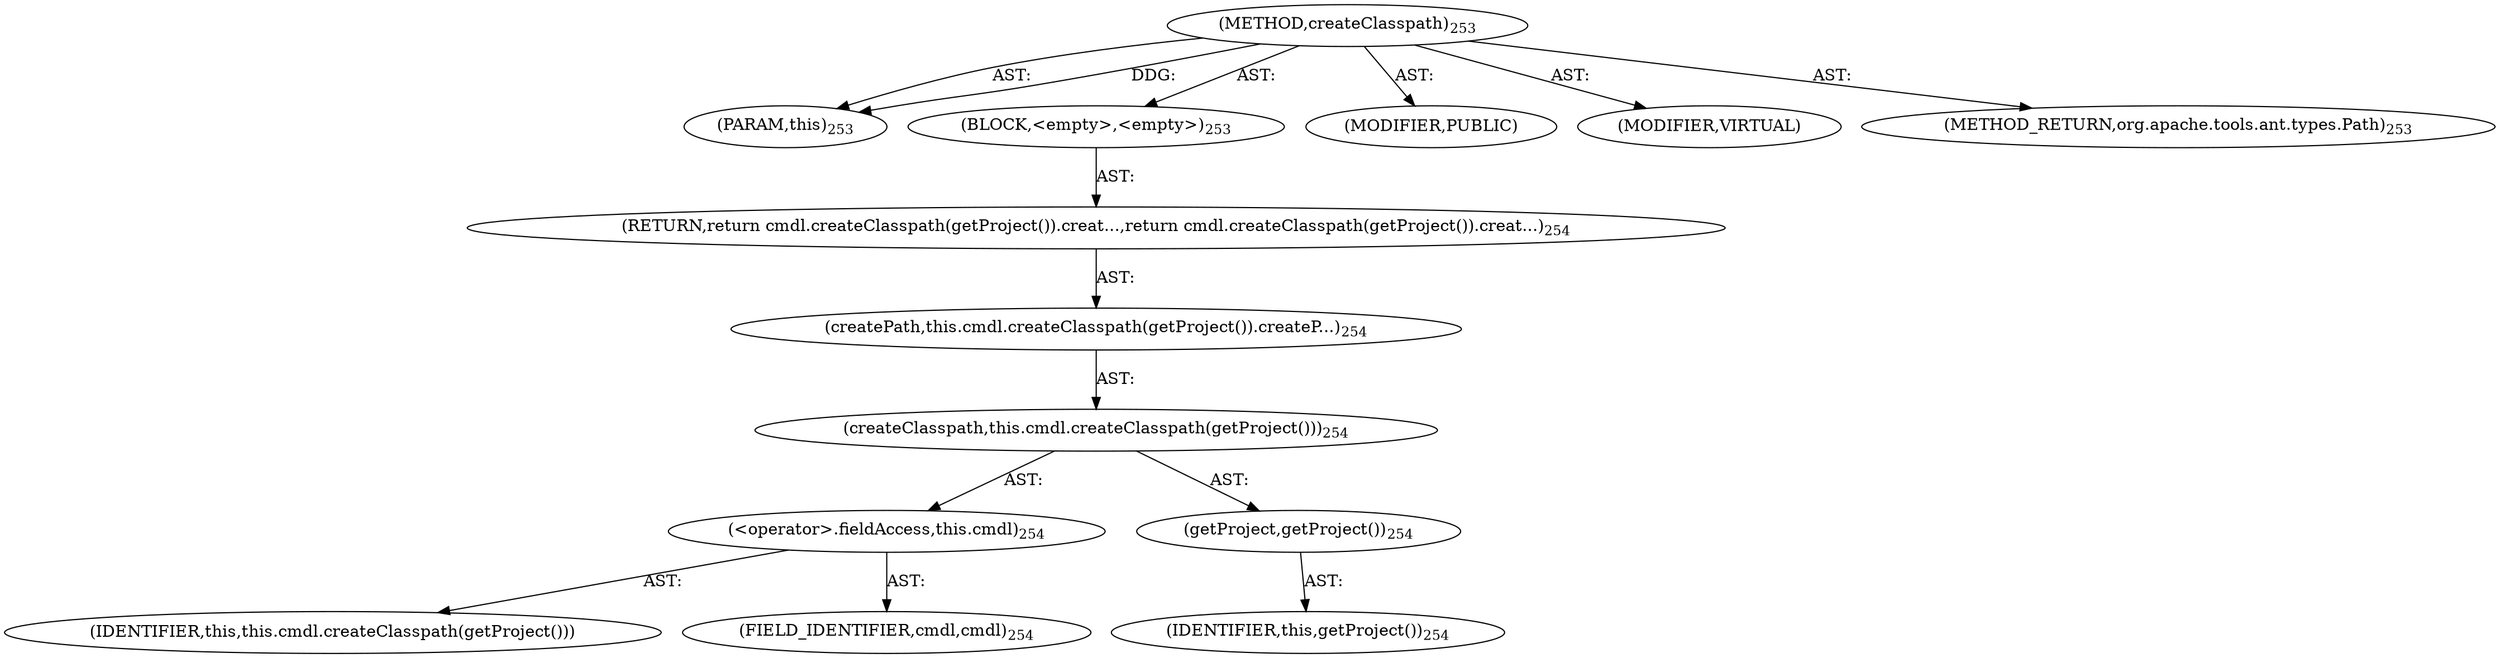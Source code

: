 digraph "createClasspath" {  
"111669149700" [label = <(METHOD,createClasspath)<SUB>253</SUB>> ]
"115964116996" [label = <(PARAM,this)<SUB>253</SUB>> ]
"25769803817" [label = <(BLOCK,&lt;empty&gt;,&lt;empty&gt;)<SUB>253</SUB>> ]
"146028888070" [label = <(RETURN,return cmdl.createClasspath(getProject()).creat...,return cmdl.createClasspath(getProject()).creat...)<SUB>254</SUB>> ]
"30064771232" [label = <(createPath,this.cmdl.createClasspath(getProject()).createP...)<SUB>254</SUB>> ]
"30064771233" [label = <(createClasspath,this.cmdl.createClasspath(getProject()))<SUB>254</SUB>> ]
"30064771234" [label = <(&lt;operator&gt;.fieldAccess,this.cmdl)<SUB>254</SUB>> ]
"68719476868" [label = <(IDENTIFIER,this,this.cmdl.createClasspath(getProject()))> ]
"55834574898" [label = <(FIELD_IDENTIFIER,cmdl,cmdl)<SUB>254</SUB>> ]
"30064771235" [label = <(getProject,getProject())<SUB>254</SUB>> ]
"68719476759" [label = <(IDENTIFIER,this,getProject())<SUB>254</SUB>> ]
"133143986197" [label = <(MODIFIER,PUBLIC)> ]
"133143986198" [label = <(MODIFIER,VIRTUAL)> ]
"128849018884" [label = <(METHOD_RETURN,org.apache.tools.ant.types.Path)<SUB>253</SUB>> ]
  "111669149700" -> "115964116996"  [ label = "AST: "] 
  "111669149700" -> "25769803817"  [ label = "AST: "] 
  "111669149700" -> "133143986197"  [ label = "AST: "] 
  "111669149700" -> "133143986198"  [ label = "AST: "] 
  "111669149700" -> "128849018884"  [ label = "AST: "] 
  "25769803817" -> "146028888070"  [ label = "AST: "] 
  "146028888070" -> "30064771232"  [ label = "AST: "] 
  "30064771232" -> "30064771233"  [ label = "AST: "] 
  "30064771233" -> "30064771234"  [ label = "AST: "] 
  "30064771233" -> "30064771235"  [ label = "AST: "] 
  "30064771234" -> "68719476868"  [ label = "AST: "] 
  "30064771234" -> "55834574898"  [ label = "AST: "] 
  "30064771235" -> "68719476759"  [ label = "AST: "] 
  "111669149700" -> "115964116996"  [ label = "DDG: "] 
}
